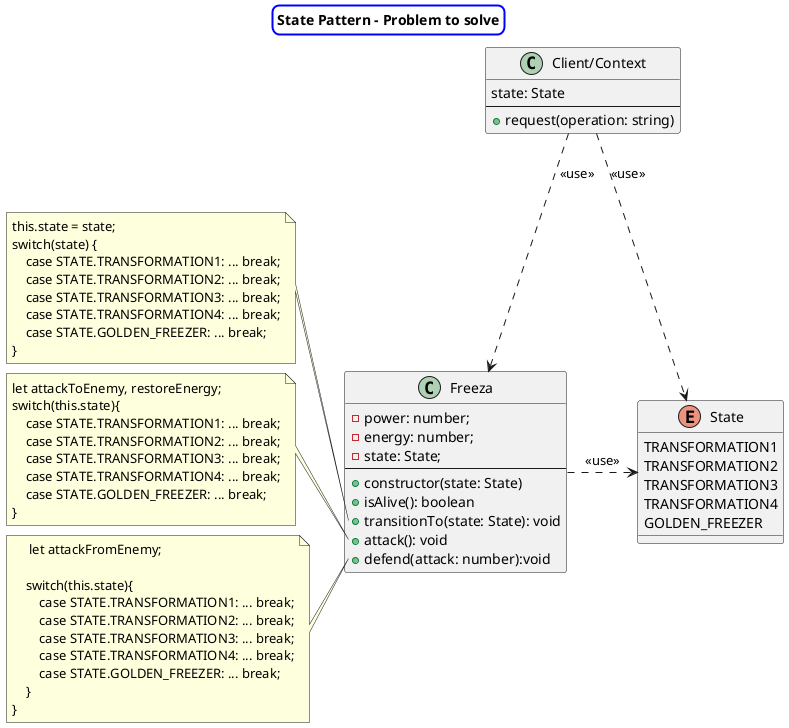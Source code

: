 @startuml

skinparam titleBorderRoundCorner 15
skinparam titleBorderThickness 2
skinparam titleBorderColor blue

title State Pattern - Problem to solve

"Client/Context" -[dashed]-> State : "<<use>>"
"Client/Context" -[dashed]-> Freeza : "<<use>>"
Freeza -[dashed]> State : "<<use>>"

enum State {
    TRANSFORMATION1
    TRANSFORMATION2
    TRANSFORMATION3
    TRANSFORMATION4
    GOLDEN_FREEZER
}
class Client/Context {
    state: State
    --
    + request(operation: string)
}

class Freeza {
    - power: number;
    - energy: number;
    - state: State;
    --
    + constructor(state: State)
    + isAlive(): boolean
    + transitionTo(state: State): void
    + attack(): void 
    + defend(attack: number):void       
}

note left of Freeza::transitionTo
        this.state = state;
        switch(state) {
            case STATE.TRANSFORMATION1: ... break;
            case STATE.TRANSFORMATION2: ... break;
            case STATE.TRANSFORMATION3: ... break;
            case STATE.TRANSFORMATION4: ... break;
            case STATE.GOLDEN_FREEZER: ... break;
        }
end note


note left of Freeza::attack 
    let attackToEnemy, restoreEnergy;
    switch(this.state){
        case STATE.TRANSFORMATION1: ... break;
        case STATE.TRANSFORMATION2: ... break;
        case STATE.TRANSFORMATION3: ... break;
        case STATE.TRANSFORMATION4: ... break;
        case STATE.GOLDEN_FREEZER: ... break;
    }
end note

note left of Freeza::defend 
     let attackFromEnemy;

    switch(this.state){
        case STATE.TRANSFORMATION1: ... break;
        case STATE.TRANSFORMATION2: ... break;
        case STATE.TRANSFORMATION3: ... break;
        case STATE.TRANSFORMATION4: ... break;
        case STATE.GOLDEN_FREEZER: ... break;
    }
}
end note


@enduml